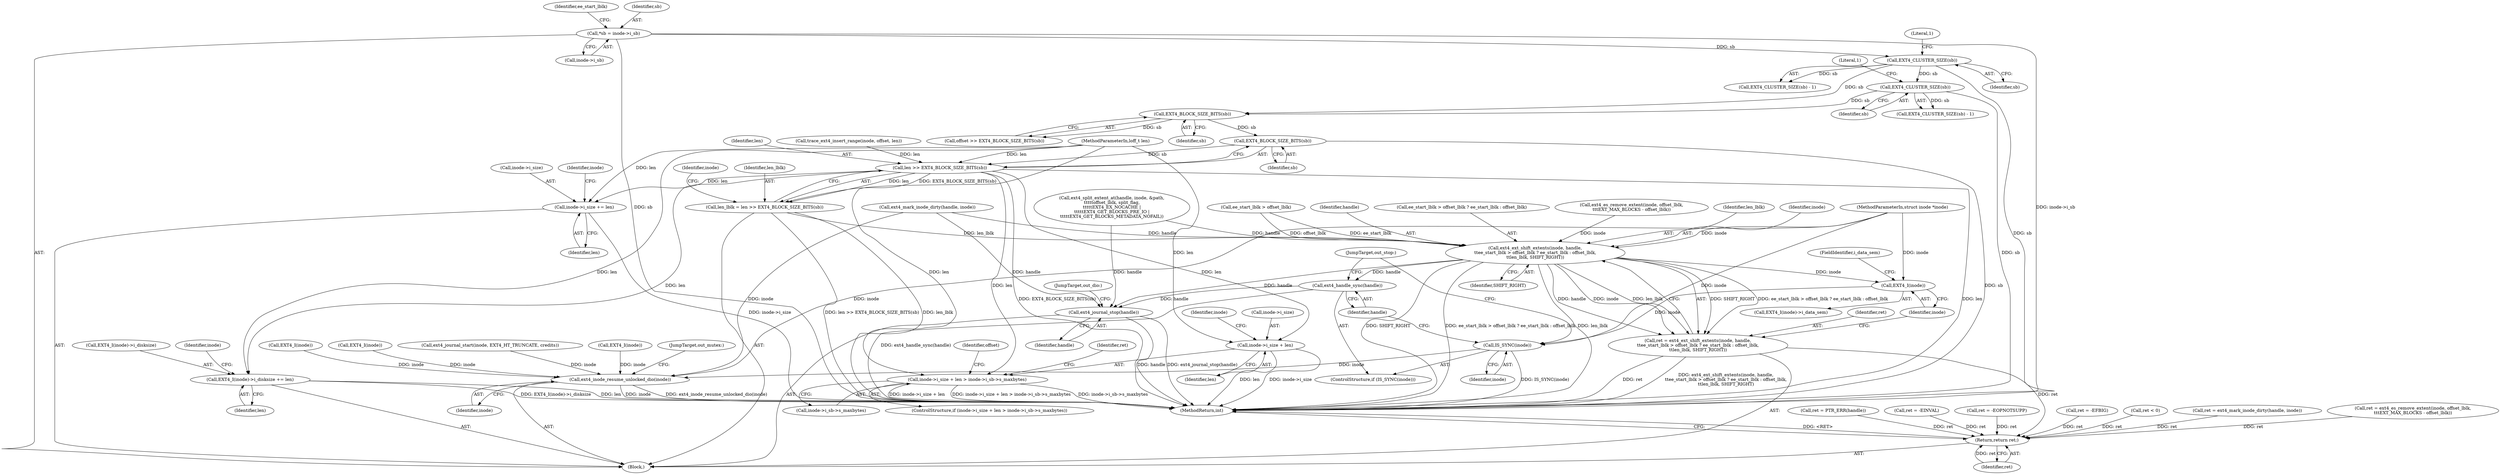 digraph "0_linux_ea3d7209ca01da209cda6f0dea8be9cc4b7a933b_0@pointer" {
"1000193" [label="(Call,EXT4_BLOCK_SIZE_BITS(sb))"];
"1000187" [label="(Call,EXT4_BLOCK_SIZE_BITS(sb))"];
"1000158" [label="(Call,EXT4_CLUSTER_SIZE(sb))"];
"1000119" [label="(Call,*sb = inode->i_sb)"];
"1000164" [label="(Call,EXT4_CLUSTER_SIZE(sb))"];
"1000191" [label="(Call,len >> EXT4_BLOCK_SIZE_BITS(sb))"];
"1000189" [label="(Call,len_lblk = len >> EXT4_BLOCK_SIZE_BITS(sb))"];
"1000445" [label="(Call,ext4_ext_shift_extents(inode, handle,\n\t\tee_start_lblk > offset_lblk ? ee_start_lblk : offset_lblk,\n\t\tlen_lblk, SHIFT_RIGHT))"];
"1000443" [label="(Call,ret = ext4_ext_shift_extents(inode, handle,\n\t\tee_start_lblk > offset_lblk ? ee_start_lblk : offset_lblk,\n\t\tlen_lblk, SHIFT_RIGHT))"];
"1000479" [label="(Return,return ret;)"];
"1000459" [label="(Call,EXT4_I(inode))"];
"1000463" [label="(Call,IS_SYNC(inode))"];
"1000471" [label="(Call,ext4_inode_resume_unlocked_dio(inode))"];
"1000465" [label="(Call,ext4_handle_sync(handle))"];
"1000468" [label="(Call,ext4_journal_stop(handle))"];
"1000243" [label="(Call,inode->i_size + len > inode->i_sb->s_maxbytes)"];
"1000244" [label="(Call,inode->i_size + len)"];
"1000297" [label="(Call,inode->i_size += len)"];
"1000302" [label="(Call,EXT4_I(inode)->i_disksize += len)"];
"1000179" [label="(Call,trace_ext4_insert_range(inode, offset, len))"];
"1000445" [label="(Call,ext4_ext_shift_extents(inode, handle,\n\t\tee_start_lblk > offset_lblk ? ee_start_lblk : offset_lblk,\n\t\tlen_lblk, SHIFT_RIGHT))"];
"1000159" [label="(Identifier,sb)"];
"1000467" [label="(JumpTarget,out_stop:)"];
"1000307" [label="(Identifier,len)"];
"1000191" [label="(Call,len >> EXT4_BLOCK_SIZE_BITS(sb))"];
"1000302" [label="(Call,EXT4_I(inode)->i_disksize += len)"];
"1000318" [label="(Call,ret = ext4_mark_inode_dirty(handle, inode))"];
"1000187" [label="(Call,EXT4_BLOCK_SIZE_BITS(sb))"];
"1000244" [label="(Call,inode->i_size + len)"];
"1000185" [label="(Call,offset >> EXT4_BLOCK_SIZE_BITS(sb))"];
"1000157" [label="(Call,EXT4_CLUSTER_SIZE(sb) - 1)"];
"1000461" [label="(FieldIdentifier,i_data_sem)"];
"1000460" [label="(Identifier,inode)"];
"1000348" [label="(Call,EXT4_I(inode))"];
"1000193" [label="(Call,EXT4_BLOCK_SIZE_BITS(sb))"];
"1000131" [label="(Identifier,ee_start_lblk)"];
"1000242" [label="(ControlStructure,if (inode->i_size + len > inode->i_sb->s_maxbytes))"];
"1000117" [label="(Block,)"];
"1000427" [label="(Call,ext4_es_remove_extent(inode, offset_lblk,\n\t\t\tEXT_MAX_BLOCKS - offset_lblk))"];
"1000298" [label="(Call,inode->i_size)"];
"1000120" [label="(Identifier,sb)"];
"1000194" [label="(Identifier,sb)"];
"1000163" [label="(Call,EXT4_CLUSTER_SIZE(sb) - 1)"];
"1000320" [label="(Call,ext4_mark_inode_dirty(handle, inode))"];
"1000190" [label="(Identifier,len_lblk)"];
"1000463" [label="(Call,IS_SYNC(inode))"];
"1000462" [label="(ControlStructure,if (IS_SYNC(inode)))"];
"1000468" [label="(Call,ext4_journal_stop(handle))"];
"1000425" [label="(Call,ret = ext4_es_remove_extent(inode, offset_lblk,\n\t\t\tEXT_MAX_BLOCKS - offset_lblk))"];
"1000421" [label="(Call,EXT4_I(inode))"];
"1000465" [label="(Call,ext4_handle_sync(handle))"];
"1000192" [label="(Identifier,len)"];
"1000305" [label="(Identifier,inode)"];
"1000455" [label="(Identifier,SHIFT_RIGHT)"];
"1000292" [label="(Call,ret = PTR_ERR(handle))"];
"1000119" [label="(Call,*sb = inode->i_sb)"];
"1000248" [label="(Identifier,len)"];
"1000466" [label="(Identifier,handle)"];
"1000458" [label="(Call,EXT4_I(inode)->i_data_sem)"];
"1000472" [label="(Identifier,inode)"];
"1000266" [label="(Call,ret = -EINVAL)"];
"1000243" [label="(Call,inode->i_size + len > inode->i_sb->s_maxbytes)"];
"1000237" [label="(Call,ret = -EOPNOTSUPP)"];
"1000189" [label="(Call,len_lblk = len >> EXT4_BLOCK_SIZE_BITS(sb))"];
"1000262" [label="(Identifier,offset)"];
"1000454" [label="(Identifier,len_lblk)"];
"1000303" [label="(Call,EXT4_I(inode)->i_disksize)"];
"1000166" [label="(Literal,1)"];
"1000446" [label="(Identifier,inode)"];
"1000444" [label="(Identifier,ret)"];
"1000114" [label="(MethodParameterIn,struct inode *inode)"];
"1000481" [label="(MethodReturn,int)"];
"1000479" [label="(Return,return ret;)"];
"1000449" [label="(Call,ee_start_lblk > offset_lblk)"];
"1000164" [label="(Call,EXT4_CLUSTER_SIZE(sb))"];
"1000471" [label="(Call,ext4_inode_resume_unlocked_dio(inode))"];
"1000297" [label="(Call,inode->i_size += len)"];
"1000116" [label="(MethodParameterIn,loff_t len)"];
"1000439" [label="(Call,EXT4_I(inode))"];
"1000249" [label="(Call,inode->i_sb->s_maxbytes)"];
"1000284" [label="(Call,ext4_journal_start(inode, EXT4_HT_TRUNCATE, credits))"];
"1000310" [label="(Identifier,inode)"];
"1000256" [label="(Identifier,ret)"];
"1000301" [label="(Identifier,len)"];
"1000470" [label="(JumpTarget,out_dio:)"];
"1000251" [label="(Identifier,inode)"];
"1000443" [label="(Call,ret = ext4_ext_shift_extents(inode, handle,\n\t\tee_start_lblk > offset_lblk ? ee_start_lblk : offset_lblk,\n\t\tlen_lblk, SHIFT_RIGHT))"];
"1000255" [label="(Call,ret = -EFBIG)"];
"1000464" [label="(Identifier,inode)"];
"1000121" [label="(Call,inode->i_sb)"];
"1000480" [label="(Identifier,ret)"];
"1000160" [label="(Literal,1)"];
"1000447" [label="(Identifier,handle)"];
"1000165" [label="(Identifier,sb)"];
"1000414" [label="(Call,ret < 0)"];
"1000188" [label="(Identifier,sb)"];
"1000397" [label="(Call,ext4_split_extent_at(handle, inode, &path,\n\t\t\t\t\toffset_lblk, split_flag,\n\t\t\t\t\tEXT4_EX_NOCACHE |\n\t\t\t\t\tEXT4_GET_BLOCKS_PRE_IO |\n\t\t\t\t\tEXT4_GET_BLOCKS_METADATA_NOFAIL))"];
"1000158" [label="(Call,EXT4_CLUSTER_SIZE(sb))"];
"1000473" [label="(JumpTarget,out_mutex:)"];
"1000459" [label="(Call,EXT4_I(inode))"];
"1000469" [label="(Identifier,handle)"];
"1000245" [label="(Call,inode->i_size)"];
"1000197" [label="(Identifier,inode)"];
"1000448" [label="(Call,ee_start_lblk > offset_lblk ? ee_start_lblk : offset_lblk)"];
"1000193" -> "1000191"  [label="AST: "];
"1000193" -> "1000194"  [label="CFG: "];
"1000194" -> "1000193"  [label="AST: "];
"1000191" -> "1000193"  [label="CFG: "];
"1000193" -> "1000481"  [label="DDG: sb"];
"1000193" -> "1000191"  [label="DDG: sb"];
"1000187" -> "1000193"  [label="DDG: sb"];
"1000187" -> "1000185"  [label="AST: "];
"1000187" -> "1000188"  [label="CFG: "];
"1000188" -> "1000187"  [label="AST: "];
"1000185" -> "1000187"  [label="CFG: "];
"1000187" -> "1000185"  [label="DDG: sb"];
"1000158" -> "1000187"  [label="DDG: sb"];
"1000164" -> "1000187"  [label="DDG: sb"];
"1000158" -> "1000157"  [label="AST: "];
"1000158" -> "1000159"  [label="CFG: "];
"1000159" -> "1000158"  [label="AST: "];
"1000160" -> "1000158"  [label="CFG: "];
"1000158" -> "1000481"  [label="DDG: sb"];
"1000158" -> "1000157"  [label="DDG: sb"];
"1000119" -> "1000158"  [label="DDG: sb"];
"1000158" -> "1000164"  [label="DDG: sb"];
"1000119" -> "1000117"  [label="AST: "];
"1000119" -> "1000121"  [label="CFG: "];
"1000120" -> "1000119"  [label="AST: "];
"1000121" -> "1000119"  [label="AST: "];
"1000131" -> "1000119"  [label="CFG: "];
"1000119" -> "1000481"  [label="DDG: inode->i_sb"];
"1000119" -> "1000481"  [label="DDG: sb"];
"1000164" -> "1000163"  [label="AST: "];
"1000164" -> "1000165"  [label="CFG: "];
"1000165" -> "1000164"  [label="AST: "];
"1000166" -> "1000164"  [label="CFG: "];
"1000164" -> "1000481"  [label="DDG: sb"];
"1000164" -> "1000163"  [label="DDG: sb"];
"1000191" -> "1000189"  [label="AST: "];
"1000192" -> "1000191"  [label="AST: "];
"1000189" -> "1000191"  [label="CFG: "];
"1000191" -> "1000481"  [label="DDG: EXT4_BLOCK_SIZE_BITS(sb)"];
"1000191" -> "1000481"  [label="DDG: len"];
"1000191" -> "1000189"  [label="DDG: len"];
"1000191" -> "1000189"  [label="DDG: EXT4_BLOCK_SIZE_BITS(sb)"];
"1000179" -> "1000191"  [label="DDG: len"];
"1000116" -> "1000191"  [label="DDG: len"];
"1000191" -> "1000243"  [label="DDG: len"];
"1000191" -> "1000244"  [label="DDG: len"];
"1000191" -> "1000297"  [label="DDG: len"];
"1000191" -> "1000302"  [label="DDG: len"];
"1000189" -> "1000117"  [label="AST: "];
"1000190" -> "1000189"  [label="AST: "];
"1000197" -> "1000189"  [label="CFG: "];
"1000189" -> "1000481"  [label="DDG: len_lblk"];
"1000189" -> "1000481"  [label="DDG: len >> EXT4_BLOCK_SIZE_BITS(sb)"];
"1000189" -> "1000445"  [label="DDG: len_lblk"];
"1000445" -> "1000443"  [label="AST: "];
"1000445" -> "1000455"  [label="CFG: "];
"1000446" -> "1000445"  [label="AST: "];
"1000447" -> "1000445"  [label="AST: "];
"1000448" -> "1000445"  [label="AST: "];
"1000454" -> "1000445"  [label="AST: "];
"1000455" -> "1000445"  [label="AST: "];
"1000443" -> "1000445"  [label="CFG: "];
"1000445" -> "1000481"  [label="DDG: SHIFT_RIGHT"];
"1000445" -> "1000481"  [label="DDG: ee_start_lblk > offset_lblk ? ee_start_lblk : offset_lblk"];
"1000445" -> "1000481"  [label="DDG: len_lblk"];
"1000445" -> "1000443"  [label="DDG: SHIFT_RIGHT"];
"1000445" -> "1000443"  [label="DDG: inode"];
"1000445" -> "1000443"  [label="DDG: len_lblk"];
"1000445" -> "1000443"  [label="DDG: ee_start_lblk > offset_lblk ? ee_start_lblk : offset_lblk"];
"1000445" -> "1000443"  [label="DDG: handle"];
"1000427" -> "1000445"  [label="DDG: inode"];
"1000114" -> "1000445"  [label="DDG: inode"];
"1000397" -> "1000445"  [label="DDG: handle"];
"1000320" -> "1000445"  [label="DDG: handle"];
"1000449" -> "1000445"  [label="DDG: ee_start_lblk"];
"1000449" -> "1000445"  [label="DDG: offset_lblk"];
"1000445" -> "1000459"  [label="DDG: inode"];
"1000445" -> "1000465"  [label="DDG: handle"];
"1000445" -> "1000468"  [label="DDG: handle"];
"1000443" -> "1000117"  [label="AST: "];
"1000444" -> "1000443"  [label="AST: "];
"1000460" -> "1000443"  [label="CFG: "];
"1000443" -> "1000481"  [label="DDG: ext4_ext_shift_extents(inode, handle,\n\t\tee_start_lblk > offset_lblk ? ee_start_lblk : offset_lblk,\n\t\tlen_lblk, SHIFT_RIGHT)"];
"1000443" -> "1000481"  [label="DDG: ret"];
"1000443" -> "1000479"  [label="DDG: ret"];
"1000479" -> "1000117"  [label="AST: "];
"1000479" -> "1000480"  [label="CFG: "];
"1000480" -> "1000479"  [label="AST: "];
"1000481" -> "1000479"  [label="CFG: "];
"1000479" -> "1000481"  [label="DDG: <RET>"];
"1000480" -> "1000479"  [label="DDG: ret"];
"1000292" -> "1000479"  [label="DDG: ret"];
"1000414" -> "1000479"  [label="DDG: ret"];
"1000255" -> "1000479"  [label="DDG: ret"];
"1000237" -> "1000479"  [label="DDG: ret"];
"1000318" -> "1000479"  [label="DDG: ret"];
"1000266" -> "1000479"  [label="DDG: ret"];
"1000425" -> "1000479"  [label="DDG: ret"];
"1000459" -> "1000458"  [label="AST: "];
"1000459" -> "1000460"  [label="CFG: "];
"1000460" -> "1000459"  [label="AST: "];
"1000461" -> "1000459"  [label="CFG: "];
"1000114" -> "1000459"  [label="DDG: inode"];
"1000459" -> "1000463"  [label="DDG: inode"];
"1000463" -> "1000462"  [label="AST: "];
"1000463" -> "1000464"  [label="CFG: "];
"1000464" -> "1000463"  [label="AST: "];
"1000466" -> "1000463"  [label="CFG: "];
"1000467" -> "1000463"  [label="CFG: "];
"1000463" -> "1000481"  [label="DDG: IS_SYNC(inode)"];
"1000114" -> "1000463"  [label="DDG: inode"];
"1000463" -> "1000471"  [label="DDG: inode"];
"1000471" -> "1000117"  [label="AST: "];
"1000471" -> "1000472"  [label="CFG: "];
"1000472" -> "1000471"  [label="AST: "];
"1000473" -> "1000471"  [label="CFG: "];
"1000471" -> "1000481"  [label="DDG: inode"];
"1000471" -> "1000481"  [label="DDG: ext4_inode_resume_unlocked_dio(inode)"];
"1000348" -> "1000471"  [label="DDG: inode"];
"1000284" -> "1000471"  [label="DDG: inode"];
"1000439" -> "1000471"  [label="DDG: inode"];
"1000421" -> "1000471"  [label="DDG: inode"];
"1000320" -> "1000471"  [label="DDG: inode"];
"1000114" -> "1000471"  [label="DDG: inode"];
"1000465" -> "1000462"  [label="AST: "];
"1000465" -> "1000466"  [label="CFG: "];
"1000466" -> "1000465"  [label="AST: "];
"1000467" -> "1000465"  [label="CFG: "];
"1000465" -> "1000481"  [label="DDG: ext4_handle_sync(handle)"];
"1000465" -> "1000468"  [label="DDG: handle"];
"1000468" -> "1000117"  [label="AST: "];
"1000468" -> "1000469"  [label="CFG: "];
"1000469" -> "1000468"  [label="AST: "];
"1000470" -> "1000468"  [label="CFG: "];
"1000468" -> "1000481"  [label="DDG: ext4_journal_stop(handle)"];
"1000468" -> "1000481"  [label="DDG: handle"];
"1000397" -> "1000468"  [label="DDG: handle"];
"1000320" -> "1000468"  [label="DDG: handle"];
"1000243" -> "1000242"  [label="AST: "];
"1000243" -> "1000249"  [label="CFG: "];
"1000244" -> "1000243"  [label="AST: "];
"1000249" -> "1000243"  [label="AST: "];
"1000256" -> "1000243"  [label="CFG: "];
"1000262" -> "1000243"  [label="CFG: "];
"1000243" -> "1000481"  [label="DDG: inode->i_size + len"];
"1000243" -> "1000481"  [label="DDG: inode->i_size + len > inode->i_sb->s_maxbytes"];
"1000243" -> "1000481"  [label="DDG: inode->i_sb->s_maxbytes"];
"1000116" -> "1000243"  [label="DDG: len"];
"1000244" -> "1000248"  [label="CFG: "];
"1000245" -> "1000244"  [label="AST: "];
"1000248" -> "1000244"  [label="AST: "];
"1000251" -> "1000244"  [label="CFG: "];
"1000244" -> "1000481"  [label="DDG: len"];
"1000244" -> "1000481"  [label="DDG: inode->i_size"];
"1000116" -> "1000244"  [label="DDG: len"];
"1000297" -> "1000117"  [label="AST: "];
"1000297" -> "1000301"  [label="CFG: "];
"1000298" -> "1000297"  [label="AST: "];
"1000301" -> "1000297"  [label="AST: "];
"1000305" -> "1000297"  [label="CFG: "];
"1000297" -> "1000481"  [label="DDG: inode->i_size"];
"1000116" -> "1000297"  [label="DDG: len"];
"1000302" -> "1000117"  [label="AST: "];
"1000302" -> "1000307"  [label="CFG: "];
"1000303" -> "1000302"  [label="AST: "];
"1000307" -> "1000302"  [label="AST: "];
"1000310" -> "1000302"  [label="CFG: "];
"1000302" -> "1000481"  [label="DDG: EXT4_I(inode)->i_disksize"];
"1000302" -> "1000481"  [label="DDG: len"];
"1000116" -> "1000302"  [label="DDG: len"];
}
